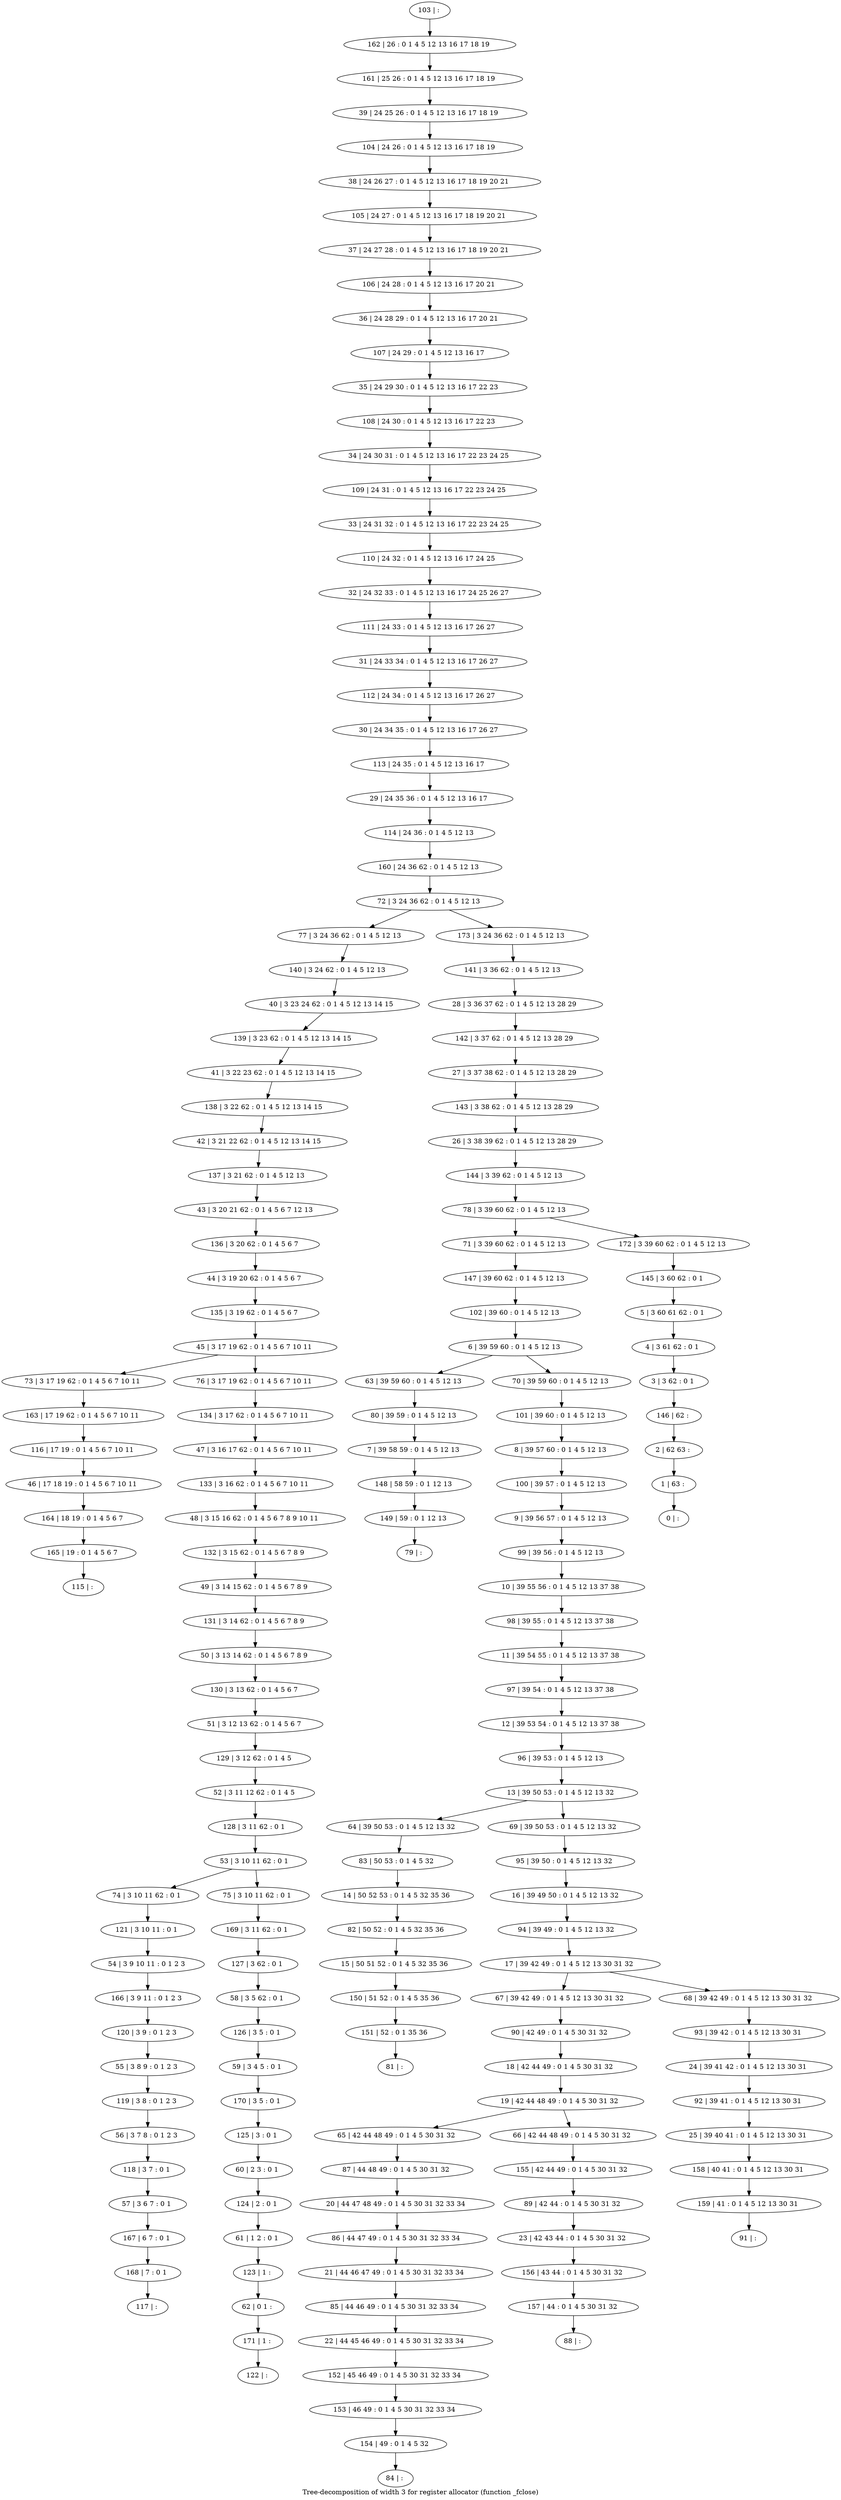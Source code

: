 digraph G {
graph [label="Tree-decomposition of width 3 for register allocator (function _fclose)"]
0[label="0 | : "];
1[label="1 | 63 : "];
2[label="2 | 62 63 : "];
3[label="3 | 3 62 : 0 1 "];
4[label="4 | 3 61 62 : 0 1 "];
5[label="5 | 3 60 61 62 : 0 1 "];
6[label="6 | 39 59 60 : 0 1 4 5 12 13 "];
7[label="7 | 39 58 59 : 0 1 4 5 12 13 "];
8[label="8 | 39 57 60 : 0 1 4 5 12 13 "];
9[label="9 | 39 56 57 : 0 1 4 5 12 13 "];
10[label="10 | 39 55 56 : 0 1 4 5 12 13 37 38 "];
11[label="11 | 39 54 55 : 0 1 4 5 12 13 37 38 "];
12[label="12 | 39 53 54 : 0 1 4 5 12 13 37 38 "];
13[label="13 | 39 50 53 : 0 1 4 5 12 13 32 "];
14[label="14 | 50 52 53 : 0 1 4 5 32 35 36 "];
15[label="15 | 50 51 52 : 0 1 4 5 32 35 36 "];
16[label="16 | 39 49 50 : 0 1 4 5 12 13 32 "];
17[label="17 | 39 42 49 : 0 1 4 5 12 13 30 31 32 "];
18[label="18 | 42 44 49 : 0 1 4 5 30 31 32 "];
19[label="19 | 42 44 48 49 : 0 1 4 5 30 31 32 "];
20[label="20 | 44 47 48 49 : 0 1 4 5 30 31 32 33 34 "];
21[label="21 | 44 46 47 49 : 0 1 4 5 30 31 32 33 34 "];
22[label="22 | 44 45 46 49 : 0 1 4 5 30 31 32 33 34 "];
23[label="23 | 42 43 44 : 0 1 4 5 30 31 32 "];
24[label="24 | 39 41 42 : 0 1 4 5 12 13 30 31 "];
25[label="25 | 39 40 41 : 0 1 4 5 12 13 30 31 "];
26[label="26 | 3 38 39 62 : 0 1 4 5 12 13 28 29 "];
27[label="27 | 3 37 38 62 : 0 1 4 5 12 13 28 29 "];
28[label="28 | 3 36 37 62 : 0 1 4 5 12 13 28 29 "];
29[label="29 | 24 35 36 : 0 1 4 5 12 13 16 17 "];
30[label="30 | 24 34 35 : 0 1 4 5 12 13 16 17 26 27 "];
31[label="31 | 24 33 34 : 0 1 4 5 12 13 16 17 26 27 "];
32[label="32 | 24 32 33 : 0 1 4 5 12 13 16 17 24 25 26 27 "];
33[label="33 | 24 31 32 : 0 1 4 5 12 13 16 17 22 23 24 25 "];
34[label="34 | 24 30 31 : 0 1 4 5 12 13 16 17 22 23 24 25 "];
35[label="35 | 24 29 30 : 0 1 4 5 12 13 16 17 22 23 "];
36[label="36 | 24 28 29 : 0 1 4 5 12 13 16 17 20 21 "];
37[label="37 | 24 27 28 : 0 1 4 5 12 13 16 17 18 19 20 21 "];
38[label="38 | 24 26 27 : 0 1 4 5 12 13 16 17 18 19 20 21 "];
39[label="39 | 24 25 26 : 0 1 4 5 12 13 16 17 18 19 "];
40[label="40 | 3 23 24 62 : 0 1 4 5 12 13 14 15 "];
41[label="41 | 3 22 23 62 : 0 1 4 5 12 13 14 15 "];
42[label="42 | 3 21 22 62 : 0 1 4 5 12 13 14 15 "];
43[label="43 | 3 20 21 62 : 0 1 4 5 6 7 12 13 "];
44[label="44 | 3 19 20 62 : 0 1 4 5 6 7 "];
45[label="45 | 3 17 19 62 : 0 1 4 5 6 7 10 11 "];
46[label="46 | 17 18 19 : 0 1 4 5 6 7 10 11 "];
47[label="47 | 3 16 17 62 : 0 1 4 5 6 7 10 11 "];
48[label="48 | 3 15 16 62 : 0 1 4 5 6 7 8 9 10 11 "];
49[label="49 | 3 14 15 62 : 0 1 4 5 6 7 8 9 "];
50[label="50 | 3 13 14 62 : 0 1 4 5 6 7 8 9 "];
51[label="51 | 3 12 13 62 : 0 1 4 5 6 7 "];
52[label="52 | 3 11 12 62 : 0 1 4 5 "];
53[label="53 | 3 10 11 62 : 0 1 "];
54[label="54 | 3 9 10 11 : 0 1 2 3 "];
55[label="55 | 3 8 9 : 0 1 2 3 "];
56[label="56 | 3 7 8 : 0 1 2 3 "];
57[label="57 | 3 6 7 : 0 1 "];
58[label="58 | 3 5 62 : 0 1 "];
59[label="59 | 3 4 5 : 0 1 "];
60[label="60 | 2 3 : 0 1 "];
61[label="61 | 1 2 : 0 1 "];
62[label="62 | 0 1 : "];
63[label="63 | 39 59 60 : 0 1 4 5 12 13 "];
64[label="64 | 39 50 53 : 0 1 4 5 12 13 32 "];
65[label="65 | 42 44 48 49 : 0 1 4 5 30 31 32 "];
66[label="66 | 42 44 48 49 : 0 1 4 5 30 31 32 "];
67[label="67 | 39 42 49 : 0 1 4 5 12 13 30 31 32 "];
68[label="68 | 39 42 49 : 0 1 4 5 12 13 30 31 32 "];
69[label="69 | 39 50 53 : 0 1 4 5 12 13 32 "];
70[label="70 | 39 59 60 : 0 1 4 5 12 13 "];
71[label="71 | 3 39 60 62 : 0 1 4 5 12 13 "];
72[label="72 | 3 24 36 62 : 0 1 4 5 12 13 "];
73[label="73 | 3 17 19 62 : 0 1 4 5 6 7 10 11 "];
74[label="74 | 3 10 11 62 : 0 1 "];
75[label="75 | 3 10 11 62 : 0 1 "];
76[label="76 | 3 17 19 62 : 0 1 4 5 6 7 10 11 "];
77[label="77 | 3 24 36 62 : 0 1 4 5 12 13 "];
78[label="78 | 3 39 60 62 : 0 1 4 5 12 13 "];
79[label="79 | : "];
80[label="80 | 39 59 : 0 1 4 5 12 13 "];
81[label="81 | : "];
82[label="82 | 50 52 : 0 1 4 5 32 35 36 "];
83[label="83 | 50 53 : 0 1 4 5 32 "];
84[label="84 | : "];
85[label="85 | 44 46 49 : 0 1 4 5 30 31 32 33 34 "];
86[label="86 | 44 47 49 : 0 1 4 5 30 31 32 33 34 "];
87[label="87 | 44 48 49 : 0 1 4 5 30 31 32 "];
88[label="88 | : "];
89[label="89 | 42 44 : 0 1 4 5 30 31 32 "];
90[label="90 | 42 49 : 0 1 4 5 30 31 32 "];
91[label="91 | : "];
92[label="92 | 39 41 : 0 1 4 5 12 13 30 31 "];
93[label="93 | 39 42 : 0 1 4 5 12 13 30 31 "];
94[label="94 | 39 49 : 0 1 4 5 12 13 32 "];
95[label="95 | 39 50 : 0 1 4 5 12 13 32 "];
96[label="96 | 39 53 : 0 1 4 5 12 13 "];
97[label="97 | 39 54 : 0 1 4 5 12 13 37 38 "];
98[label="98 | 39 55 : 0 1 4 5 12 13 37 38 "];
99[label="99 | 39 56 : 0 1 4 5 12 13 "];
100[label="100 | 39 57 : 0 1 4 5 12 13 "];
101[label="101 | 39 60 : 0 1 4 5 12 13 "];
102[label="102 | 39 60 : 0 1 4 5 12 13 "];
103[label="103 | : "];
104[label="104 | 24 26 : 0 1 4 5 12 13 16 17 18 19 "];
105[label="105 | 24 27 : 0 1 4 5 12 13 16 17 18 19 20 21 "];
106[label="106 | 24 28 : 0 1 4 5 12 13 16 17 20 21 "];
107[label="107 | 24 29 : 0 1 4 5 12 13 16 17 "];
108[label="108 | 24 30 : 0 1 4 5 12 13 16 17 22 23 "];
109[label="109 | 24 31 : 0 1 4 5 12 13 16 17 22 23 24 25 "];
110[label="110 | 24 32 : 0 1 4 5 12 13 16 17 24 25 "];
111[label="111 | 24 33 : 0 1 4 5 12 13 16 17 26 27 "];
112[label="112 | 24 34 : 0 1 4 5 12 13 16 17 26 27 "];
113[label="113 | 24 35 : 0 1 4 5 12 13 16 17 "];
114[label="114 | 24 36 : 0 1 4 5 12 13 "];
115[label="115 | : "];
116[label="116 | 17 19 : 0 1 4 5 6 7 10 11 "];
117[label="117 | : "];
118[label="118 | 3 7 : 0 1 "];
119[label="119 | 3 8 : 0 1 2 3 "];
120[label="120 | 3 9 : 0 1 2 3 "];
121[label="121 | 3 10 11 : 0 1 "];
122[label="122 | : "];
123[label="123 | 1 : "];
124[label="124 | 2 : 0 1 "];
125[label="125 | 3 : 0 1 "];
126[label="126 | 3 5 : 0 1 "];
127[label="127 | 3 62 : 0 1 "];
128[label="128 | 3 11 62 : 0 1 "];
129[label="129 | 3 12 62 : 0 1 4 5 "];
130[label="130 | 3 13 62 : 0 1 4 5 6 7 "];
131[label="131 | 3 14 62 : 0 1 4 5 6 7 8 9 "];
132[label="132 | 3 15 62 : 0 1 4 5 6 7 8 9 "];
133[label="133 | 3 16 62 : 0 1 4 5 6 7 10 11 "];
134[label="134 | 3 17 62 : 0 1 4 5 6 7 10 11 "];
135[label="135 | 3 19 62 : 0 1 4 5 6 7 "];
136[label="136 | 3 20 62 : 0 1 4 5 6 7 "];
137[label="137 | 3 21 62 : 0 1 4 5 12 13 "];
138[label="138 | 3 22 62 : 0 1 4 5 12 13 14 15 "];
139[label="139 | 3 23 62 : 0 1 4 5 12 13 14 15 "];
140[label="140 | 3 24 62 : 0 1 4 5 12 13 "];
141[label="141 | 3 36 62 : 0 1 4 5 12 13 "];
142[label="142 | 3 37 62 : 0 1 4 5 12 13 28 29 "];
143[label="143 | 3 38 62 : 0 1 4 5 12 13 28 29 "];
144[label="144 | 3 39 62 : 0 1 4 5 12 13 "];
145[label="145 | 3 60 62 : 0 1 "];
146[label="146 | 62 : "];
147[label="147 | 39 60 62 : 0 1 4 5 12 13 "];
148[label="148 | 58 59 : 0 1 12 13 "];
149[label="149 | 59 : 0 1 12 13 "];
150[label="150 | 51 52 : 0 1 4 5 35 36 "];
151[label="151 | 52 : 0 1 35 36 "];
152[label="152 | 45 46 49 : 0 1 4 5 30 31 32 33 34 "];
153[label="153 | 46 49 : 0 1 4 5 30 31 32 33 34 "];
154[label="154 | 49 : 0 1 4 5 32 "];
155[label="155 | 42 44 49 : 0 1 4 5 30 31 32 "];
156[label="156 | 43 44 : 0 1 4 5 30 31 32 "];
157[label="157 | 44 : 0 1 4 5 30 31 32 "];
158[label="158 | 40 41 : 0 1 4 5 12 13 30 31 "];
159[label="159 | 41 : 0 1 4 5 12 13 30 31 "];
160[label="160 | 24 36 62 : 0 1 4 5 12 13 "];
161[label="161 | 25 26 : 0 1 4 5 12 13 16 17 18 19 "];
162[label="162 | 26 : 0 1 4 5 12 13 16 17 18 19 "];
163[label="163 | 17 19 62 : 0 1 4 5 6 7 10 11 "];
164[label="164 | 18 19 : 0 1 4 5 6 7 "];
165[label="165 | 19 : 0 1 4 5 6 7 "];
166[label="166 | 3 9 11 : 0 1 2 3 "];
167[label="167 | 6 7 : 0 1 "];
168[label="168 | 7 : 0 1 "];
169[label="169 | 3 11 62 : 0 1 "];
170[label="170 | 3 5 : 0 1 "];
171[label="171 | 1 : "];
172[label="172 | 3 39 60 62 : 0 1 4 5 12 13 "];
173[label="173 | 3 24 36 62 : 0 1 4 5 12 13 "];
18->19 ;
6->63 ;
13->64 ;
19->65 ;
19->66 ;
17->67 ;
17->68 ;
13->69 ;
6->70 ;
45->73 ;
53->74 ;
53->75 ;
45->76 ;
80->7 ;
63->80 ;
82->15 ;
14->82 ;
83->14 ;
64->83 ;
85->22 ;
21->85 ;
86->21 ;
20->86 ;
87->20 ;
65->87 ;
89->23 ;
90->18 ;
67->90 ;
92->25 ;
24->92 ;
93->24 ;
68->93 ;
94->17 ;
16->94 ;
95->16 ;
69->95 ;
96->13 ;
12->96 ;
97->12 ;
11->97 ;
98->11 ;
10->98 ;
99->10 ;
9->99 ;
100->9 ;
8->100 ;
101->8 ;
70->101 ;
102->6 ;
116->46 ;
118->57 ;
56->118 ;
119->56 ;
55->119 ;
120->55 ;
121->54 ;
74->121 ;
123->62 ;
61->123 ;
124->61 ;
60->124 ;
125->60 ;
126->59 ;
58->126 ;
127->58 ;
128->53 ;
52->128 ;
129->52 ;
51->129 ;
130->51 ;
50->130 ;
131->50 ;
49->131 ;
132->49 ;
48->132 ;
133->48 ;
47->133 ;
134->47 ;
76->134 ;
135->45 ;
44->135 ;
136->44 ;
43->136 ;
137->43 ;
42->137 ;
138->42 ;
41->138 ;
139->41 ;
40->139 ;
140->40 ;
77->140 ;
147->102 ;
71->147 ;
7->148 ;
149->79 ;
148->149 ;
15->150 ;
151->81 ;
150->151 ;
22->152 ;
152->153 ;
154->84 ;
153->154 ;
155->89 ;
66->155 ;
23->156 ;
157->88 ;
156->157 ;
25->158 ;
159->91 ;
158->159 ;
163->116 ;
73->163 ;
46->164 ;
165->115 ;
164->165 ;
166->120 ;
54->166 ;
57->167 ;
168->117 ;
167->168 ;
169->127 ;
75->169 ;
170->125 ;
59->170 ;
171->122 ;
62->171 ;
103->162 ;
162->161 ;
161->39 ;
39->104 ;
104->38 ;
38->105 ;
105->37 ;
37->106 ;
106->36 ;
36->107 ;
107->35 ;
35->108 ;
108->34 ;
34->109 ;
109->33 ;
33->110 ;
110->32 ;
32->111 ;
111->31 ;
31->112 ;
112->30 ;
30->113 ;
113->29 ;
29->114 ;
114->160 ;
160->72 ;
141->28 ;
28->142 ;
142->27 ;
27->143 ;
143->26 ;
26->144 ;
144->78 ;
145->5 ;
5->4 ;
4->3 ;
3->146 ;
146->2 ;
2->1 ;
1->0 ;
172->145 ;
173->141 ;
78->71 ;
78->172 ;
72->77 ;
72->173 ;
}
